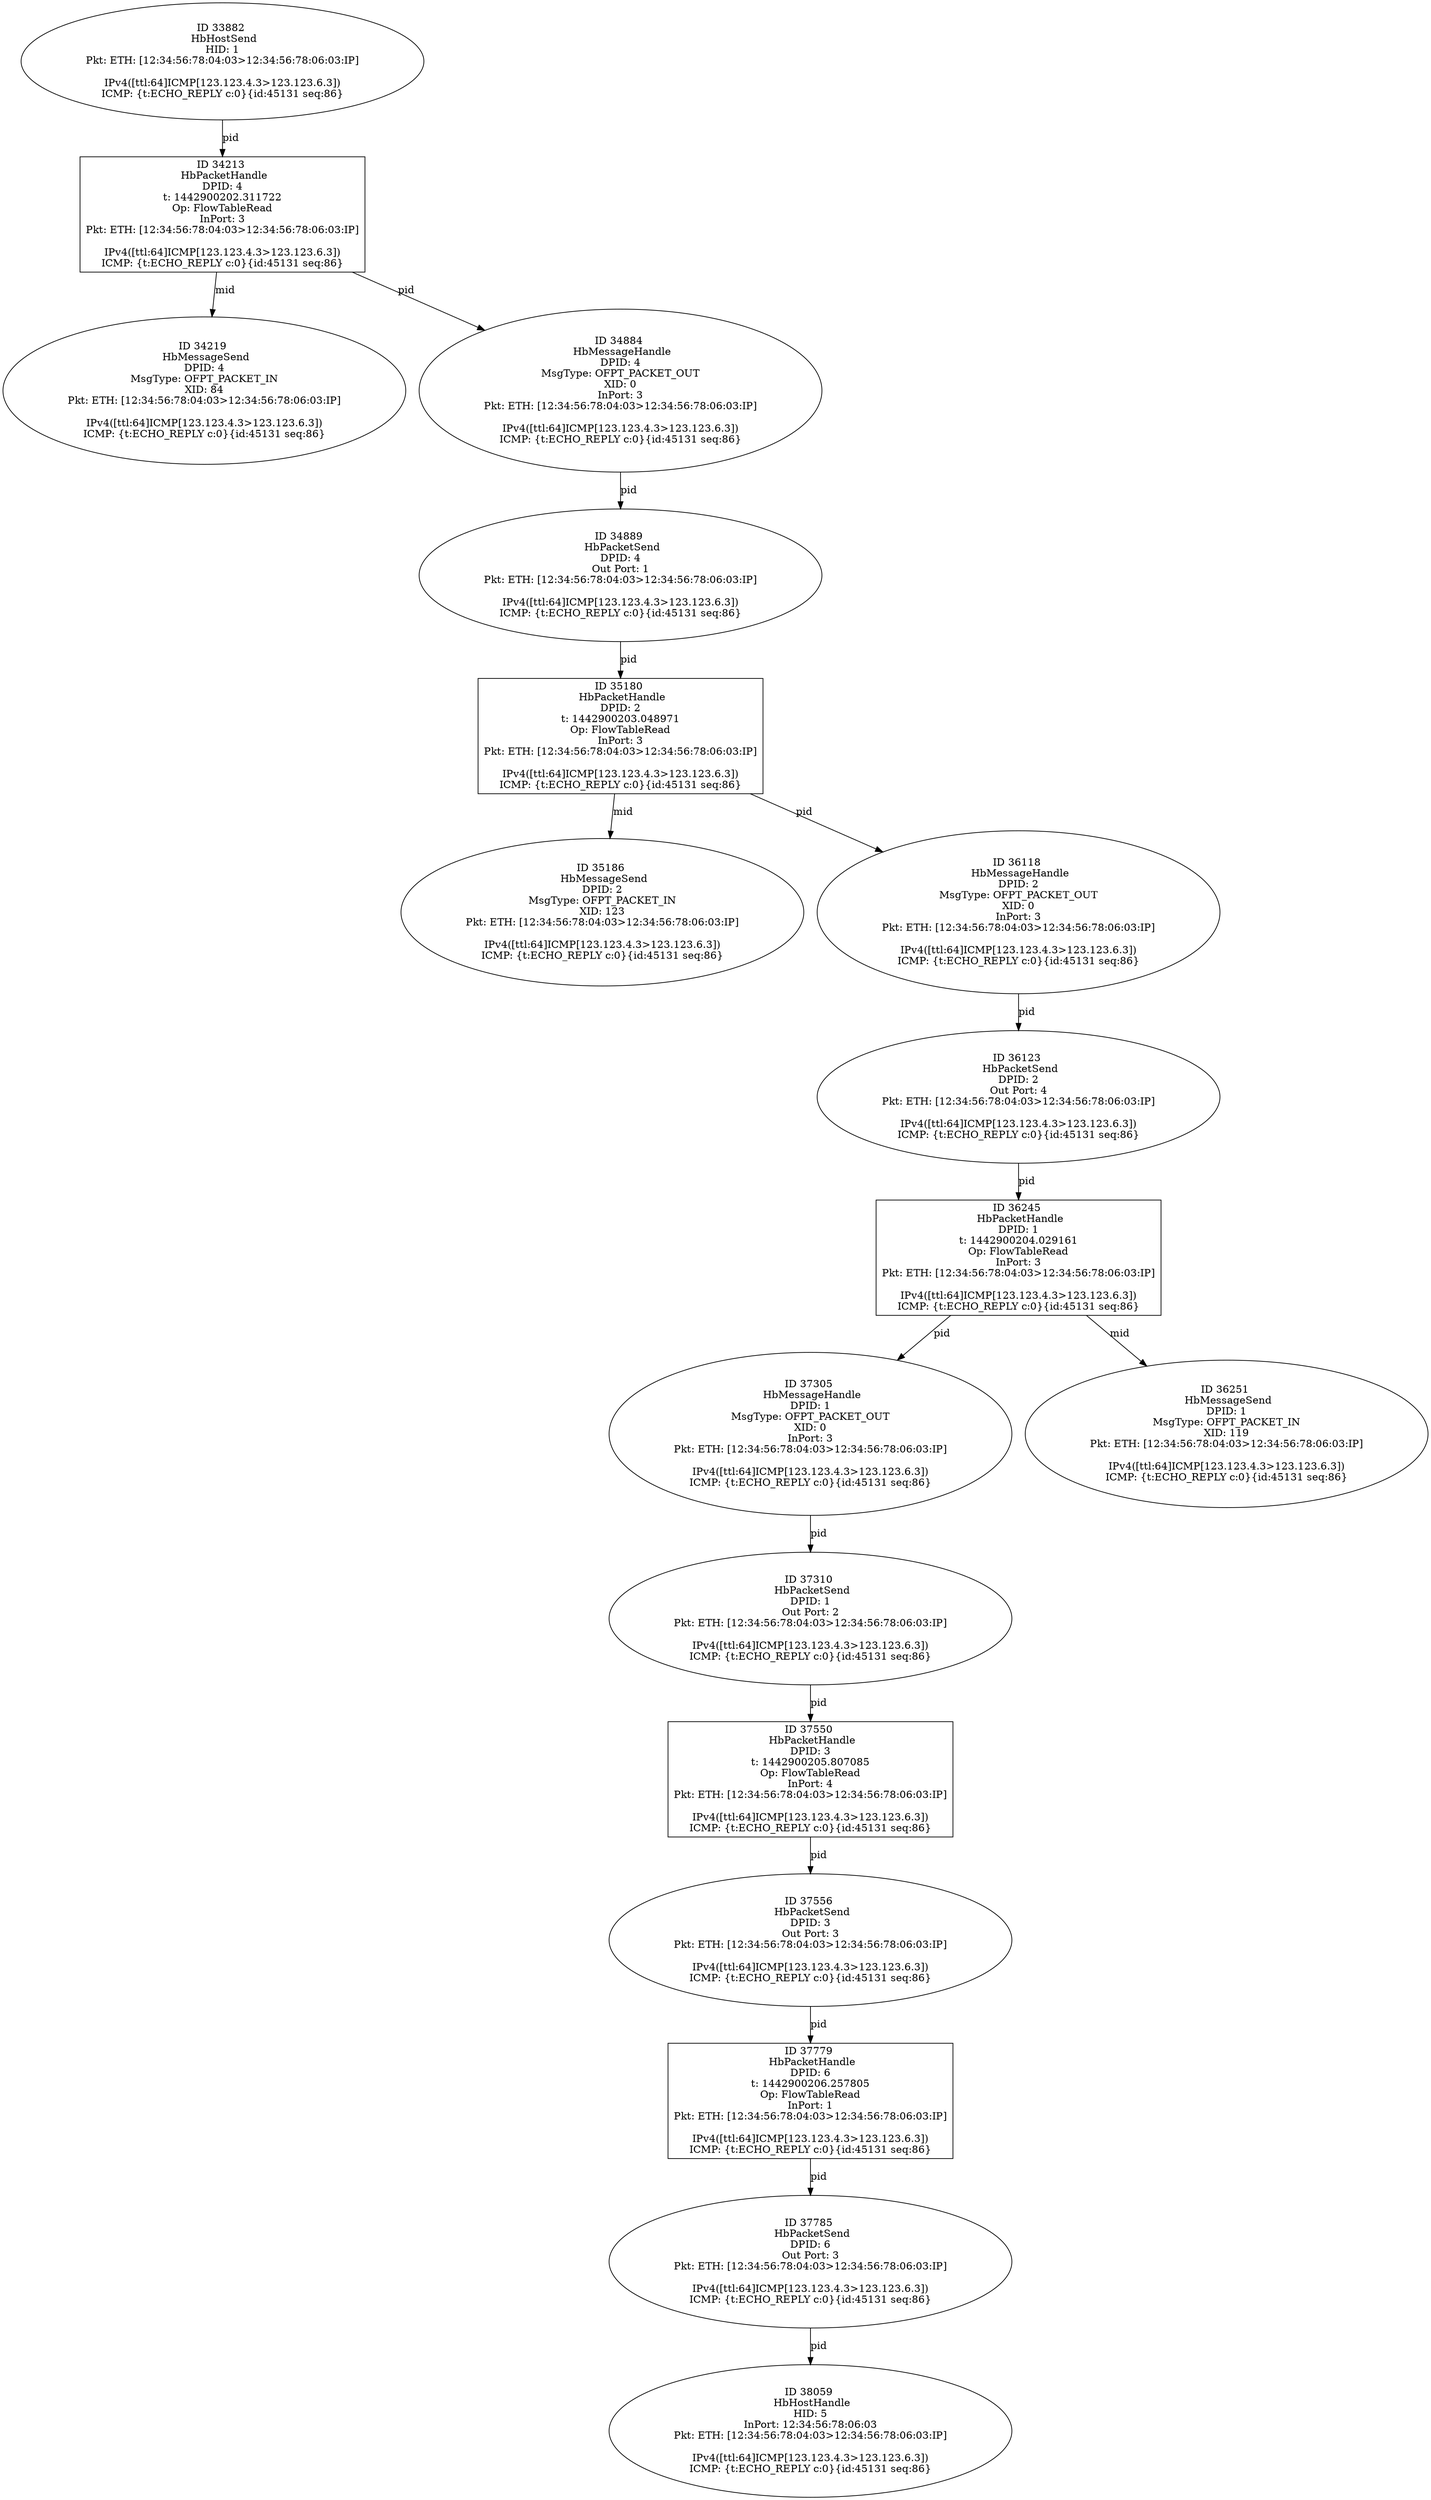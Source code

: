 strict digraph G {
34219 [shape=oval, event=<hb_events.HbMessageSend object at 0x10ee36950>, label="ID 34219 
 HbMessageSend
DPID: 4
MsgType: OFPT_PACKET_IN
XID: 84
Pkt: ETH: [12:34:56:78:04:03>12:34:56:78:06:03:IP]

IPv4([ttl:64]ICMP[123.123.4.3>123.123.6.3])
ICMP: {t:ECHO_REPLY c:0}{id:45131 seq:86}"];
34884 [shape=oval, event=<hb_events.HbMessageHandle object at 0x10f00ded0>, label="ID 34884 
 HbMessageHandle
DPID: 4
MsgType: OFPT_PACKET_OUT
XID: 0
InPort: 3
Pkt: ETH: [12:34:56:78:04:03>12:34:56:78:06:03:IP]

IPv4([ttl:64]ICMP[123.123.4.3>123.123.6.3])
ICMP: {t:ECHO_REPLY c:0}{id:45131 seq:86}"];
34213 [shape=box, event=<hb_events.HbPacketHandle object at 0x10ee29ad0>, label="ID 34213 
 HbPacketHandle
DPID: 4
t: 1442900202.311722
Op: FlowTableRead
InPort: 3
Pkt: ETH: [12:34:56:78:04:03>12:34:56:78:06:03:IP]

IPv4([ttl:64]ICMP[123.123.4.3>123.123.6.3])
ICMP: {t:ECHO_REPLY c:0}{id:45131 seq:86}"];
34889 [shape=oval, event=<hb_events.HbPacketSend object at 0x10f012490>, label="ID 34889 
 HbPacketSend
DPID: 4
Out Port: 1
Pkt: ETH: [12:34:56:78:04:03>12:34:56:78:06:03:IP]

IPv4([ttl:64]ICMP[123.123.4.3>123.123.6.3])
ICMP: {t:ECHO_REPLY c:0}{id:45131 seq:86}"];
38059 [shape=oval, event=<hb_events.HbHostHandle object at 0x11001e050>, label="ID 38059 
 HbHostHandle
HID: 5
InPort: 12:34:56:78:06:03
Pkt: ETH: [12:34:56:78:04:03>12:34:56:78:06:03:IP]

IPv4([ttl:64]ICMP[123.123.4.3>123.123.6.3])
ICMP: {t:ECHO_REPLY c:0}{id:45131 seq:86}"];
35180 [shape=box, event=<hb_events.HbPacketHandle object at 0x10f0e62d0>, label="ID 35180 
 HbPacketHandle
DPID: 2
t: 1442900203.048971
Op: FlowTableRead
InPort: 3
Pkt: ETH: [12:34:56:78:04:03>12:34:56:78:06:03:IP]

IPv4([ttl:64]ICMP[123.123.4.3>123.123.6.3])
ICMP: {t:ECHO_REPLY c:0}{id:45131 seq:86}"];
37550 [shape=box, event=<hb_events.HbPacketHandle object at 0x10fc51fd0>, label="ID 37550 
 HbPacketHandle
DPID: 3
t: 1442900205.807085
Op: FlowTableRead
InPort: 4
Pkt: ETH: [12:34:56:78:04:03>12:34:56:78:06:03:IP]

IPv4([ttl:64]ICMP[123.123.4.3>123.123.6.3])
ICMP: {t:ECHO_REPLY c:0}{id:45131 seq:86}"];
35186 [shape=oval, event=<hb_events.HbMessageSend object at 0x10f0eda90>, label="ID 35186 
 HbMessageSend
DPID: 2
MsgType: OFPT_PACKET_IN
XID: 123
Pkt: ETH: [12:34:56:78:04:03>12:34:56:78:06:03:IP]

IPv4([ttl:64]ICMP[123.123.4.3>123.123.6.3])
ICMP: {t:ECHO_REPLY c:0}{id:45131 seq:86}"];
37779 [shape=box, event=<hb_events.HbPacketHandle object at 0x10fe030d0>, label="ID 37779 
 HbPacketHandle
DPID: 6
t: 1442900206.257805
Op: FlowTableRead
InPort: 1
Pkt: ETH: [12:34:56:78:04:03>12:34:56:78:06:03:IP]

IPv4([ttl:64]ICMP[123.123.4.3>123.123.6.3])
ICMP: {t:ECHO_REPLY c:0}{id:45131 seq:86}"];
37556 [shape=oval, event=<hb_events.HbPacketSend object at 0x10fc66410>, label="ID 37556 
 HbPacketSend
DPID: 3
Out Port: 3
Pkt: ETH: [12:34:56:78:04:03>12:34:56:78:06:03:IP]

IPv4([ttl:64]ICMP[123.123.4.3>123.123.6.3])
ICMP: {t:ECHO_REPLY c:0}{id:45131 seq:86}"];
36245 [shape=box, event=<hb_events.HbPacketHandle object at 0x10f50a910>, label="ID 36245 
 HbPacketHandle
DPID: 1
t: 1442900204.029161
Op: FlowTableRead
InPort: 3
Pkt: ETH: [12:34:56:78:04:03>12:34:56:78:06:03:IP]

IPv4([ttl:64]ICMP[123.123.4.3>123.123.6.3])
ICMP: {t:ECHO_REPLY c:0}{id:45131 seq:86}"];
36118 [shape=oval, event=<hb_events.HbMessageHandle object at 0x10f4a37d0>, label="ID 36118 
 HbMessageHandle
DPID: 2
MsgType: OFPT_PACKET_OUT
XID: 0
InPort: 3
Pkt: ETH: [12:34:56:78:04:03>12:34:56:78:06:03:IP]

IPv4([ttl:64]ICMP[123.123.4.3>123.123.6.3])
ICMP: {t:ECHO_REPLY c:0}{id:45131 seq:86}"];
37305 [shape=oval, event=<hb_events.HbMessageHandle object at 0x10fac8d90>, label="ID 37305 
 HbMessageHandle
DPID: 1
MsgType: OFPT_PACKET_OUT
XID: 0
InPort: 3
Pkt: ETH: [12:34:56:78:04:03>12:34:56:78:06:03:IP]

IPv4([ttl:64]ICMP[123.123.4.3>123.123.6.3])
ICMP: {t:ECHO_REPLY c:0}{id:45131 seq:86}"];
37785 [shape=oval, event=<hb_events.HbPacketSend object at 0x10fdf1b90>, label="ID 37785 
 HbPacketSend
DPID: 6
Out Port: 3
Pkt: ETH: [12:34:56:78:04:03>12:34:56:78:06:03:IP]

IPv4([ttl:64]ICMP[123.123.4.3>123.123.6.3])
ICMP: {t:ECHO_REPLY c:0}{id:45131 seq:86}"];
33882 [shape=oval, event=<hb_events.HbHostSend object at 0x10ed82190>, label="ID 33882 
 HbHostSend
HID: 1
Pkt: ETH: [12:34:56:78:04:03>12:34:56:78:06:03:IP]

IPv4([ttl:64]ICMP[123.123.4.3>123.123.6.3])
ICMP: {t:ECHO_REPLY c:0}{id:45131 seq:86}"];
36123 [shape=oval, event=<hb_events.HbPacketSend object at 0x10f4a3b90>, label="ID 36123 
 HbPacketSend
DPID: 2
Out Port: 4
Pkt: ETH: [12:34:56:78:04:03>12:34:56:78:06:03:IP]

IPv4([ttl:64]ICMP[123.123.4.3>123.123.6.3])
ICMP: {t:ECHO_REPLY c:0}{id:45131 seq:86}"];
36251 [shape=oval, event=<hb_events.HbMessageSend object at 0x10f518c10>, label="ID 36251 
 HbMessageSend
DPID: 1
MsgType: OFPT_PACKET_IN
XID: 119
Pkt: ETH: [12:34:56:78:04:03>12:34:56:78:06:03:IP]

IPv4([ttl:64]ICMP[123.123.4.3>123.123.6.3])
ICMP: {t:ECHO_REPLY c:0}{id:45131 seq:86}"];
37310 [shape=oval, event=<hb_events.HbPacketSend object at 0x10fae6a50>, label="ID 37310 
 HbPacketSend
DPID: 1
Out Port: 2
Pkt: ETH: [12:34:56:78:04:03>12:34:56:78:06:03:IP]

IPv4([ttl:64]ICMP[123.123.4.3>123.123.6.3])
ICMP: {t:ECHO_REPLY c:0}{id:45131 seq:86}"];
34884 -> 34889  [rel=pid, label=pid];
34213 -> 34219  [rel=mid, label=mid];
34213 -> 34884  [rel=pid, label=pid];
34889 -> 35180  [rel=pid, label=pid];
35180 -> 35186  [rel=mid, label=mid];
35180 -> 36118  [rel=pid, label=pid];
37550 -> 37556  [rel=pid, label=pid];
37779 -> 37785  [rel=pid, label=pid];
37556 -> 37779  [rel=pid, label=pid];
36245 -> 37305  [rel=pid, label=pid];
36245 -> 36251  [rel=mid, label=mid];
36118 -> 36123  [rel=pid, label=pid];
37785 -> 38059  [rel=pid, label=pid];
37305 -> 37310  [rel=pid, label=pid];
33882 -> 34213  [rel=pid, label=pid];
36123 -> 36245  [rel=pid, label=pid];
37310 -> 37550  [rel=pid, label=pid];
}
